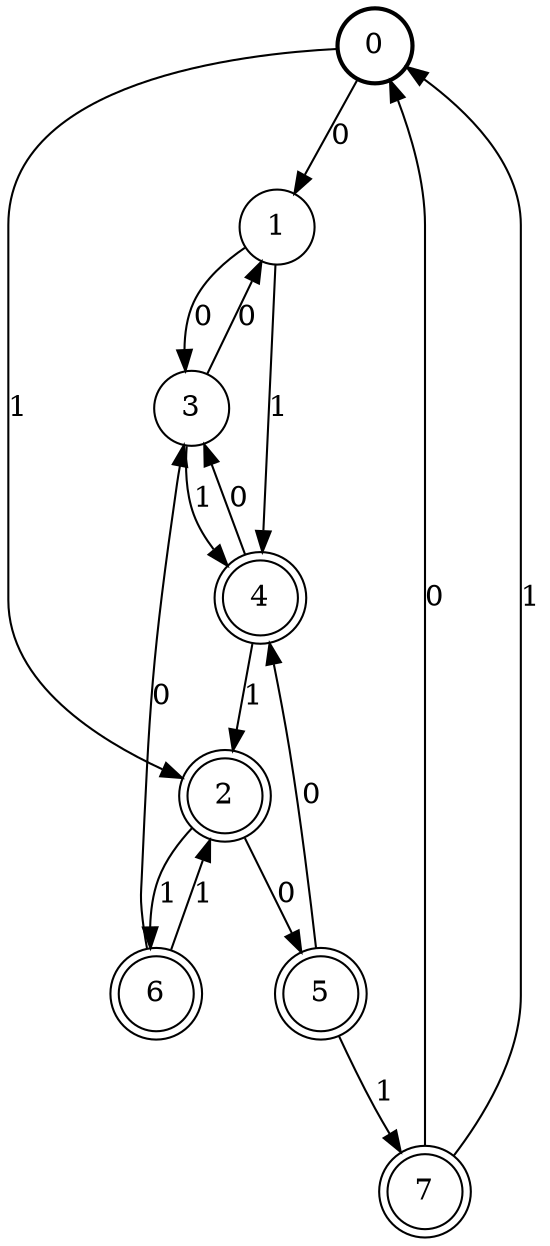 digraph Automat {
    node [shape = circle];
    0 [style = "bold"];
    0 -> 1 [label = "0"];
    0 -> 2 [label = "1"];
    1 -> 3 [label = "0"];
    1 -> 4 [label = "1"];
    2 [peripheries=2]
    2 -> 5 [label = "0"];
    2 -> 6 [label = "1"];
    3 -> 1 [label = "0"];
    3 -> 4 [label = "1"];
    4 [peripheries=2]
    4 -> 3 [label = "0"];
    4 -> 2 [label = "1"];
    5 [peripheries=2]
    5 -> 4 [label = "0"];
    5 -> 7 [label = "1"];
    6 [peripheries=2]
    6 -> 3 [label = "0"];
    6 -> 2 [label = "1"];
    7 [peripheries=2]
    7 -> 0 [label = "0"];
    7 -> 0 [label = "1"];
}

